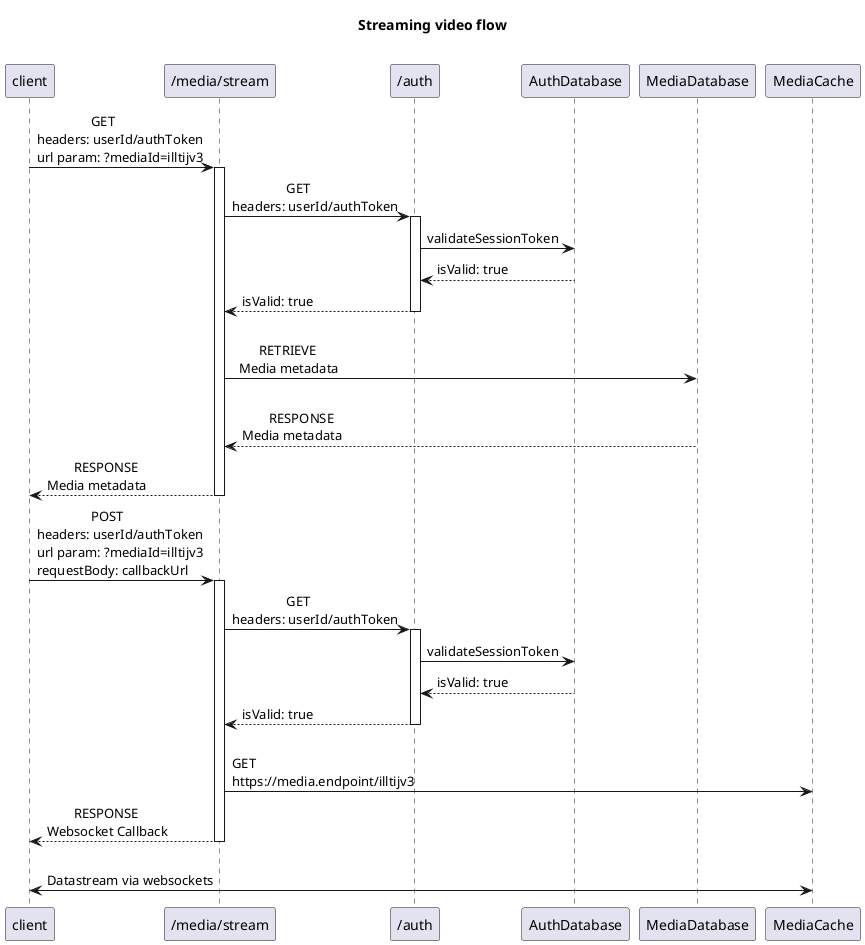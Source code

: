 @startuml
title Streaming video flow\n
client -> "/media/stream" : \t\tGET\nheaders: userId/authToken\nurl param: ?mediaId=illtijv3
activate "/media/stream"
"/media/stream" -> "/auth" : \t\tGET\nheaders: userId/authToken

activate "/auth"
"/auth" -> AuthDatabase : validateSessionToken
AuthDatabase --> "/auth" : isValid: true
"/auth" --> "/media/stream" : isValid: true
deactivate "/auth"

"/media/stream" -> MediaDatabase : \n\tRETRIEVE\n  Media metadata
MediaDatabase --> "/media/stream" : \n\tRESPONSE\nMedia metadata

"/media/stream" --> client : \tRESPONSE\nMedia metadata
deactivate "/media/stream"

client -> "/media/stream" : \t\tPOST\nheaders: userId/authToken\nurl param: ?mediaId=illtijv3\nrequestBody: callbackUrl
activate "/media/stream"
"/media/stream" -> "/auth" : \t\tGET\nheaders: userId/authToken

activate "/auth"
"/auth" -> AuthDatabase : validateSessionToken
AuthDatabase --> "/auth" : isValid: true
"/auth" --> "/media/stream" : isValid: true
deactivate "/auth"

"/media/stream" -> "MediaCache" : \nGET\nhttps://media.endpoint/illtijv3

"/media/stream" --> client : \tRESPONSE\nWebsocket Callback
deactivate "/media/stream"
"client" <-> MediaCache : \nDatastream via websockets





@enduml
